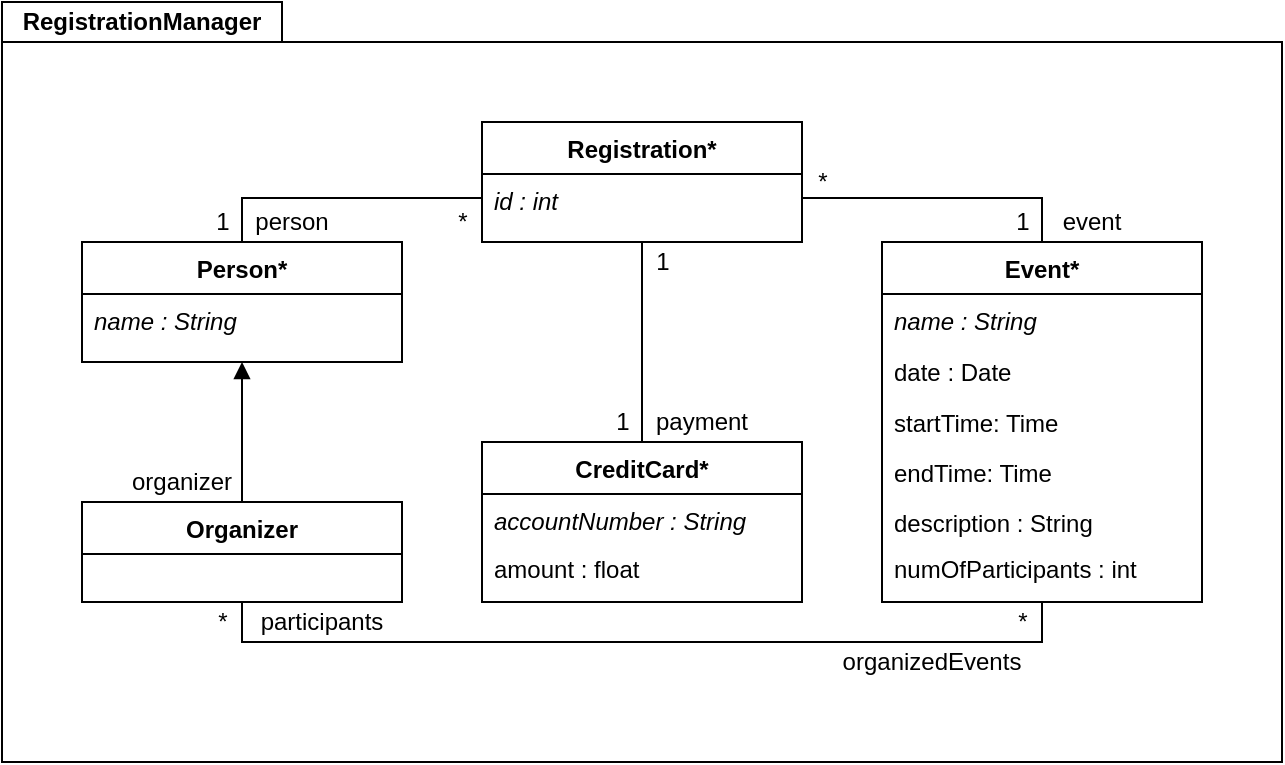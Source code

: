 <mxfile version="13.3.1" type="device"><diagram id="C5RBs43oDa-KdzZeNtuy" name="Page-1"><mxGraphModel dx="1186" dy="474" grid="1" gridSize="10" guides="1" tooltips="1" connect="1" arrows="1" fold="1" page="1" pageScale="1" pageWidth="827" pageHeight="1169" math="0" shadow="0"><root><mxCell id="WIyWlLk6GJQsqaUBKTNV-0"/><mxCell id="WIyWlLk6GJQsqaUBKTNV-1" parent="WIyWlLk6GJQsqaUBKTNV-0"/><mxCell id="tWbyScTMr7hwxtyfvWm0-38" value="" style="html=1;fillColor=none;strokeColor=#000000;" vertex="1" parent="WIyWlLk6GJQsqaUBKTNV-1"><mxGeometry x="80" y="120" width="640" height="360" as="geometry"/></mxCell><mxCell id="tWbyScTMr7hwxtyfvWm0-16" style="edgeStyle=orthogonalEdgeStyle;rounded=0;orthogonalLoop=1;jettySize=auto;html=1;exitX=0.5;exitY=0;exitDx=0;exitDy=0;entryX=0.5;entryY=1;entryDx=0;entryDy=0;endArrow=block;endFill=1;" edge="1" parent="WIyWlLk6GJQsqaUBKTNV-1" source="tWbyScTMr7hwxtyfvWm0-14" target="zkfFHV4jXpPFQw0GAbJ--0"><mxGeometry relative="1" as="geometry"/></mxCell><mxCell id="tWbyScTMr7hwxtyfvWm0-35" style="edgeStyle=orthogonalEdgeStyle;rounded=0;orthogonalLoop=1;jettySize=auto;html=1;exitX=0.5;exitY=0;exitDx=0;exitDy=0;entryX=0;entryY=0.5;entryDx=0;entryDy=0;endArrow=none;endFill=0;startArrow=none;startFill=0;" edge="1" parent="WIyWlLk6GJQsqaUBKTNV-1" source="zkfFHV4jXpPFQw0GAbJ--0" target="tWbyScTMr7hwxtyfvWm0-18"><mxGeometry relative="1" as="geometry"/></mxCell><mxCell id="tWbyScTMr7hwxtyfvWm0-17" value="Registration*" style="swimlane;fontStyle=1;align=center;verticalAlign=top;childLayout=stackLayout;horizontal=1;startSize=26;horizontalStack=0;resizeParent=1;resizeLast=0;collapsible=1;marginBottom=0;rounded=0;shadow=0;strokeWidth=1;" vertex="1" parent="WIyWlLk6GJQsqaUBKTNV-1"><mxGeometry x="320" y="160" width="160" height="60" as="geometry"><mxRectangle x="230" y="140" width="160" height="26" as="alternateBounds"/></mxGeometry></mxCell><mxCell id="tWbyScTMr7hwxtyfvWm0-18" value="id : int" style="text;align=left;verticalAlign=top;spacingLeft=4;spacingRight=4;overflow=hidden;rotatable=0;points=[[0,0.5],[1,0.5]];portConstraint=eastwest;fontStyle=2" vertex="1" parent="tWbyScTMr7hwxtyfvWm0-17"><mxGeometry y="26" width="160" height="24" as="geometry"/></mxCell><mxCell id="tWbyScTMr7hwxtyfvWm0-36" style="edgeStyle=orthogonalEdgeStyle;rounded=0;orthogonalLoop=1;jettySize=auto;html=1;exitX=0.5;exitY=0;exitDx=0;exitDy=0;entryX=0.5;entryY=1;entryDx=0;entryDy=0;endArrow=none;endFill=0;startArrow=none;startFill=0;" edge="1" parent="WIyWlLk6GJQsqaUBKTNV-1" source="tWbyScTMr7hwxtyfvWm0-4" target="tWbyScTMr7hwxtyfvWm0-17"><mxGeometry relative="1" as="geometry"/></mxCell><mxCell id="tWbyScTMr7hwxtyfvWm0-37" style="edgeStyle=orthogonalEdgeStyle;rounded=0;orthogonalLoop=1;jettySize=auto;html=1;exitX=0.5;exitY=0;exitDx=0;exitDy=0;entryX=1;entryY=0.5;entryDx=0;entryDy=0;endArrow=none;endFill=0;startArrow=none;startFill=0;" edge="1" parent="WIyWlLk6GJQsqaUBKTNV-1" source="tWbyScTMr7hwxtyfvWm0-1" target="tWbyScTMr7hwxtyfvWm0-18"><mxGeometry relative="1" as="geometry"/></mxCell><mxCell id="tWbyScTMr7hwxtyfvWm0-4" value="CreditCard*" style="swimlane;fontStyle=1;align=center;verticalAlign=top;childLayout=stackLayout;horizontal=1;startSize=26;horizontalStack=0;resizeParent=1;resizeLast=0;collapsible=1;marginBottom=0;rounded=0;shadow=0;strokeWidth=1;" vertex="1" parent="WIyWlLk6GJQsqaUBKTNV-1"><mxGeometry x="320" y="320" width="160" height="80" as="geometry"><mxRectangle x="230" y="140" width="160" height="26" as="alternateBounds"/></mxGeometry></mxCell><mxCell id="tWbyScTMr7hwxtyfvWm0-5" value="accountNumber : String&#10;" style="text;align=left;verticalAlign=top;spacingLeft=4;spacingRight=4;overflow=hidden;rotatable=0;points=[[0,0.5],[1,0.5]];portConstraint=eastwest;fontStyle=2" vertex="1" parent="tWbyScTMr7hwxtyfvWm0-4"><mxGeometry y="26" width="160" height="24" as="geometry"/></mxCell><mxCell id="tWbyScTMr7hwxtyfvWm0-7" value="amount : float" style="text;align=left;verticalAlign=top;spacingLeft=4;spacingRight=4;overflow=hidden;rotatable=0;points=[[0,0.5],[1,0.5]];portConstraint=eastwest;" vertex="1" parent="tWbyScTMr7hwxtyfvWm0-4"><mxGeometry y="50" width="160" height="24" as="geometry"/></mxCell><mxCell id="tWbyScTMr7hwxtyfvWm0-61" style="edgeStyle=orthogonalEdgeStyle;rounded=0;comic=0;orthogonalLoop=1;jettySize=auto;html=1;exitX=0.5;exitY=1;exitDx=0;exitDy=0;entryX=0.5;entryY=1;entryDx=0;entryDy=0;startArrow=none;startFill=0;endArrow=none;endFill=0;endSize=6;targetPerimeterSpacing=0;strokeWidth=1;" edge="1" parent="WIyWlLk6GJQsqaUBKTNV-1" source="tWbyScTMr7hwxtyfvWm0-14" target="tWbyScTMr7hwxtyfvWm0-1"><mxGeometry relative="1" as="geometry"/></mxCell><mxCell id="tWbyScTMr7hwxtyfvWm0-14" value="Organizer" style="swimlane;fontStyle=1;align=center;verticalAlign=top;childLayout=stackLayout;horizontal=1;startSize=26;horizontalStack=0;resizeParent=1;resizeLast=0;collapsible=1;marginBottom=0;rounded=0;shadow=0;strokeWidth=1;" vertex="1" parent="WIyWlLk6GJQsqaUBKTNV-1"><mxGeometry x="120" y="350" width="160" height="50" as="geometry"><mxRectangle x="230" y="140" width="160" height="26" as="alternateBounds"/></mxGeometry></mxCell><mxCell id="tWbyScTMr7hwxtyfvWm0-44" value="1" style="text;html=1;align=center;verticalAlign=middle;resizable=0;points=[];autosize=1;" vertex="1" parent="WIyWlLk6GJQsqaUBKTNV-1"><mxGeometry x="180" y="220" width="20" height="20" as="geometry"/></mxCell><mxCell id="tWbyScTMr7hwxtyfvWm0-45" value="1" style="text;html=1;align=center;verticalAlign=middle;resizable=0;points=[];autosize=1;" vertex="1" parent="WIyWlLk6GJQsqaUBKTNV-1"><mxGeometry x="580" y="200" width="20" height="20" as="geometry"/></mxCell><mxCell id="tWbyScTMr7hwxtyfvWm0-46" value="1" style="text;html=1;align=center;verticalAlign=middle;resizable=0;points=[];autosize=1;" vertex="1" parent="WIyWlLk6GJQsqaUBKTNV-1"><mxGeometry x="380" y="300" width="20" height="20" as="geometry"/></mxCell><mxCell id="tWbyScTMr7hwxtyfvWm0-47" value="1" style="text;html=1;align=center;verticalAlign=middle;resizable=0;points=[];autosize=1;" vertex="1" parent="WIyWlLk6GJQsqaUBKTNV-1"><mxGeometry x="400" y="220" width="20" height="20" as="geometry"/></mxCell><mxCell id="tWbyScTMr7hwxtyfvWm0-48" value="*" style="text;html=1;align=center;verticalAlign=middle;resizable=0;points=[];autosize=1;" vertex="1" parent="WIyWlLk6GJQsqaUBKTNV-1"><mxGeometry x="300" y="200" width="20" height="20" as="geometry"/></mxCell><mxCell id="tWbyScTMr7hwxtyfvWm0-49" value="*" style="text;html=1;align=center;verticalAlign=middle;resizable=0;points=[];autosize=1;" vertex="1" parent="WIyWlLk6GJQsqaUBKTNV-1"><mxGeometry x="480" y="180" width="20" height="20" as="geometry"/></mxCell><mxCell id="tWbyScTMr7hwxtyfvWm0-62" value="*" style="text;html=1;align=center;verticalAlign=middle;resizable=0;points=[];autosize=1;" vertex="1" parent="WIyWlLk6GJQsqaUBKTNV-1"><mxGeometry x="180" y="400" width="20" height="20" as="geometry"/></mxCell><mxCell id="tWbyScTMr7hwxtyfvWm0-63" value="*" style="text;html=1;align=center;verticalAlign=middle;resizable=0;points=[];autosize=1;" vertex="1" parent="WIyWlLk6GJQsqaUBKTNV-1"><mxGeometry x="580" y="400" width="20" height="20" as="geometry"/></mxCell><mxCell id="tWbyScTMr7hwxtyfvWm0-64" value="&lt;span style=&quot;font-weight: 700&quot;&gt;RegistrationManager&lt;/span&gt;" style="rounded=0;whiteSpace=wrap;html=1;fillColor=none;" vertex="1" parent="WIyWlLk6GJQsqaUBKTNV-1"><mxGeometry x="80" y="100" width="140" height="20" as="geometry"/></mxCell><mxCell id="tWbyScTMr7hwxtyfvWm0-68" value="" style="group" vertex="1" connectable="0" parent="WIyWlLk6GJQsqaUBKTNV-1"><mxGeometry x="520" y="230" width="160" height="180" as="geometry"/></mxCell><mxCell id="tWbyScTMr7hwxtyfvWm0-66" value="" style="group" vertex="1" connectable="0" parent="tWbyScTMr7hwxtyfvWm0-68"><mxGeometry y="-10" width="160" height="180" as="geometry"/></mxCell><mxCell id="tWbyScTMr7hwxtyfvWm0-65" value="description : String" style="text;align=left;verticalAlign=top;spacingLeft=4;spacingRight=4;overflow=hidden;rotatable=0;points=[[0,0.5],[1,0.5]];portConstraint=eastwest;" vertex="1" parent="tWbyScTMr7hwxtyfvWm0-66"><mxGeometry y="127.059" width="160" height="25.412" as="geometry"/></mxCell><mxCell id="tWbyScTMr7hwxtyfvWm0-1" value="Event*" style="swimlane;fontStyle=1;align=center;verticalAlign=top;childLayout=stackLayout;horizontal=1;startSize=26;horizontalStack=0;resizeParent=1;resizeLast=0;collapsible=1;marginBottom=0;rounded=0;shadow=0;strokeWidth=1;" vertex="1" parent="tWbyScTMr7hwxtyfvWm0-66"><mxGeometry width="160" height="180" as="geometry"><mxRectangle x="230" y="140" width="160" height="26" as="alternateBounds"/></mxGeometry></mxCell><mxCell id="tWbyScTMr7hwxtyfvWm0-2" value="name : String" style="text;align=left;verticalAlign=top;spacingLeft=4;spacingRight=4;overflow=hidden;rotatable=0;points=[[0,0.5],[1,0.5]];portConstraint=eastwest;fontStyle=2" vertex="1" parent="tWbyScTMr7hwxtyfvWm0-1"><mxGeometry y="26" width="160" height="25.412" as="geometry"/></mxCell><mxCell id="tWbyScTMr7hwxtyfvWm0-9" value="date : Date&#10;" style="text;align=left;verticalAlign=top;spacingLeft=4;spacingRight=4;overflow=hidden;rotatable=0;points=[[0,0.5],[1,0.5]];portConstraint=eastwest;" vertex="1" parent="tWbyScTMr7hwxtyfvWm0-1"><mxGeometry y="51.412" width="160" height="25.412" as="geometry"/></mxCell><mxCell id="tWbyScTMr7hwxtyfvWm0-12" value="startTime: Time" style="text;align=left;verticalAlign=top;spacingLeft=4;spacingRight=4;overflow=hidden;rotatable=0;points=[[0,0.5],[1,0.5]];portConstraint=eastwest;" vertex="1" parent="tWbyScTMr7hwxtyfvWm0-1"><mxGeometry y="76.824" width="160" height="25.412" as="geometry"/></mxCell><mxCell id="tWbyScTMr7hwxtyfvWm0-13" value="endTime: Time" style="text;align=left;verticalAlign=top;spacingLeft=4;spacingRight=4;overflow=hidden;rotatable=0;points=[[0,0.5],[1,0.5]];portConstraint=eastwest;" vertex="1" parent="tWbyScTMr7hwxtyfvWm0-1"><mxGeometry y="102.235" width="160" height="25.412" as="geometry"/></mxCell><mxCell id="tWbyScTMr7hwxtyfvWm0-67" value="numOfParticipants : int" style="text;align=left;verticalAlign=top;spacingLeft=4;spacingRight=4;overflow=hidden;rotatable=0;points=[[0,0.5],[1,0.5]];portConstraint=eastwest;" vertex="1" parent="tWbyScTMr7hwxtyfvWm0-68"><mxGeometry y="140" width="160" height="24" as="geometry"/></mxCell><mxCell id="zkfFHV4jXpPFQw0GAbJ--0" value="Person*" style="swimlane;fontStyle=1;align=center;verticalAlign=top;childLayout=stackLayout;horizontal=1;startSize=26;horizontalStack=0;resizeParent=1;resizeLast=0;collapsible=1;marginBottom=0;rounded=0;shadow=0;strokeWidth=1;" parent="WIyWlLk6GJQsqaUBKTNV-1" vertex="1"><mxGeometry x="120" y="220" width="160" height="60" as="geometry"><mxRectangle x="230" y="140" width="160" height="26" as="alternateBounds"/></mxGeometry></mxCell><mxCell id="zkfFHV4jXpPFQw0GAbJ--1" value="name : String" style="text;align=left;verticalAlign=top;spacingLeft=4;spacingRight=4;overflow=hidden;rotatable=0;points=[[0,0.5],[1,0.5]];portConstraint=eastwest;fontStyle=2" parent="zkfFHV4jXpPFQw0GAbJ--0" vertex="1"><mxGeometry y="26" width="160" height="26" as="geometry"/></mxCell><mxCell id="tWbyScTMr7hwxtyfvWm0-69" value="organizedEvents" style="text;html=1;strokeColor=none;fillColor=none;align=center;verticalAlign=middle;whiteSpace=wrap;rounded=0;" vertex="1" parent="WIyWlLk6GJQsqaUBKTNV-1"><mxGeometry x="490" y="420" width="110" height="20" as="geometry"/></mxCell><mxCell id="tWbyScTMr7hwxtyfvWm0-70" value="participants" style="text;html=1;strokeColor=none;fillColor=none;align=center;verticalAlign=middle;whiteSpace=wrap;rounded=0;" vertex="1" parent="WIyWlLk6GJQsqaUBKTNV-1"><mxGeometry x="200" y="400" width="80" height="20" as="geometry"/></mxCell><mxCell id="tWbyScTMr7hwxtyfvWm0-71" value="payment" style="text;html=1;strokeColor=none;fillColor=none;align=center;verticalAlign=middle;whiteSpace=wrap;rounded=0;" vertex="1" parent="WIyWlLk6GJQsqaUBKTNV-1"><mxGeometry x="400" y="300" width="60" height="20" as="geometry"/></mxCell><mxCell id="tWbyScTMr7hwxtyfvWm0-73" value="person" style="text;html=1;strokeColor=none;fillColor=none;align=center;verticalAlign=middle;whiteSpace=wrap;rounded=0;" vertex="1" parent="WIyWlLk6GJQsqaUBKTNV-1"><mxGeometry x="200" y="200" width="50" height="20" as="geometry"/></mxCell><mxCell id="tWbyScTMr7hwxtyfvWm0-74" value="event" style="text;html=1;strokeColor=none;fillColor=none;align=center;verticalAlign=middle;whiteSpace=wrap;rounded=0;" vertex="1" parent="WIyWlLk6GJQsqaUBKTNV-1"><mxGeometry x="600" y="200" width="50" height="20" as="geometry"/></mxCell><mxCell id="tWbyScTMr7hwxtyfvWm0-75" value="1" style="text;html=1;align=center;verticalAlign=middle;resizable=0;points=[];autosize=1;" vertex="1" parent="WIyWlLk6GJQsqaUBKTNV-1"><mxGeometry x="180" y="200" width="20" height="20" as="geometry"/></mxCell><mxCell id="tWbyScTMr7hwxtyfvWm0-76" value="organizer" style="text;html=1;strokeColor=none;fillColor=none;align=center;verticalAlign=middle;whiteSpace=wrap;rounded=0;" vertex="1" parent="WIyWlLk6GJQsqaUBKTNV-1"><mxGeometry x="140" y="330" width="60" height="20" as="geometry"/></mxCell></root></mxGraphModel></diagram></mxfile>